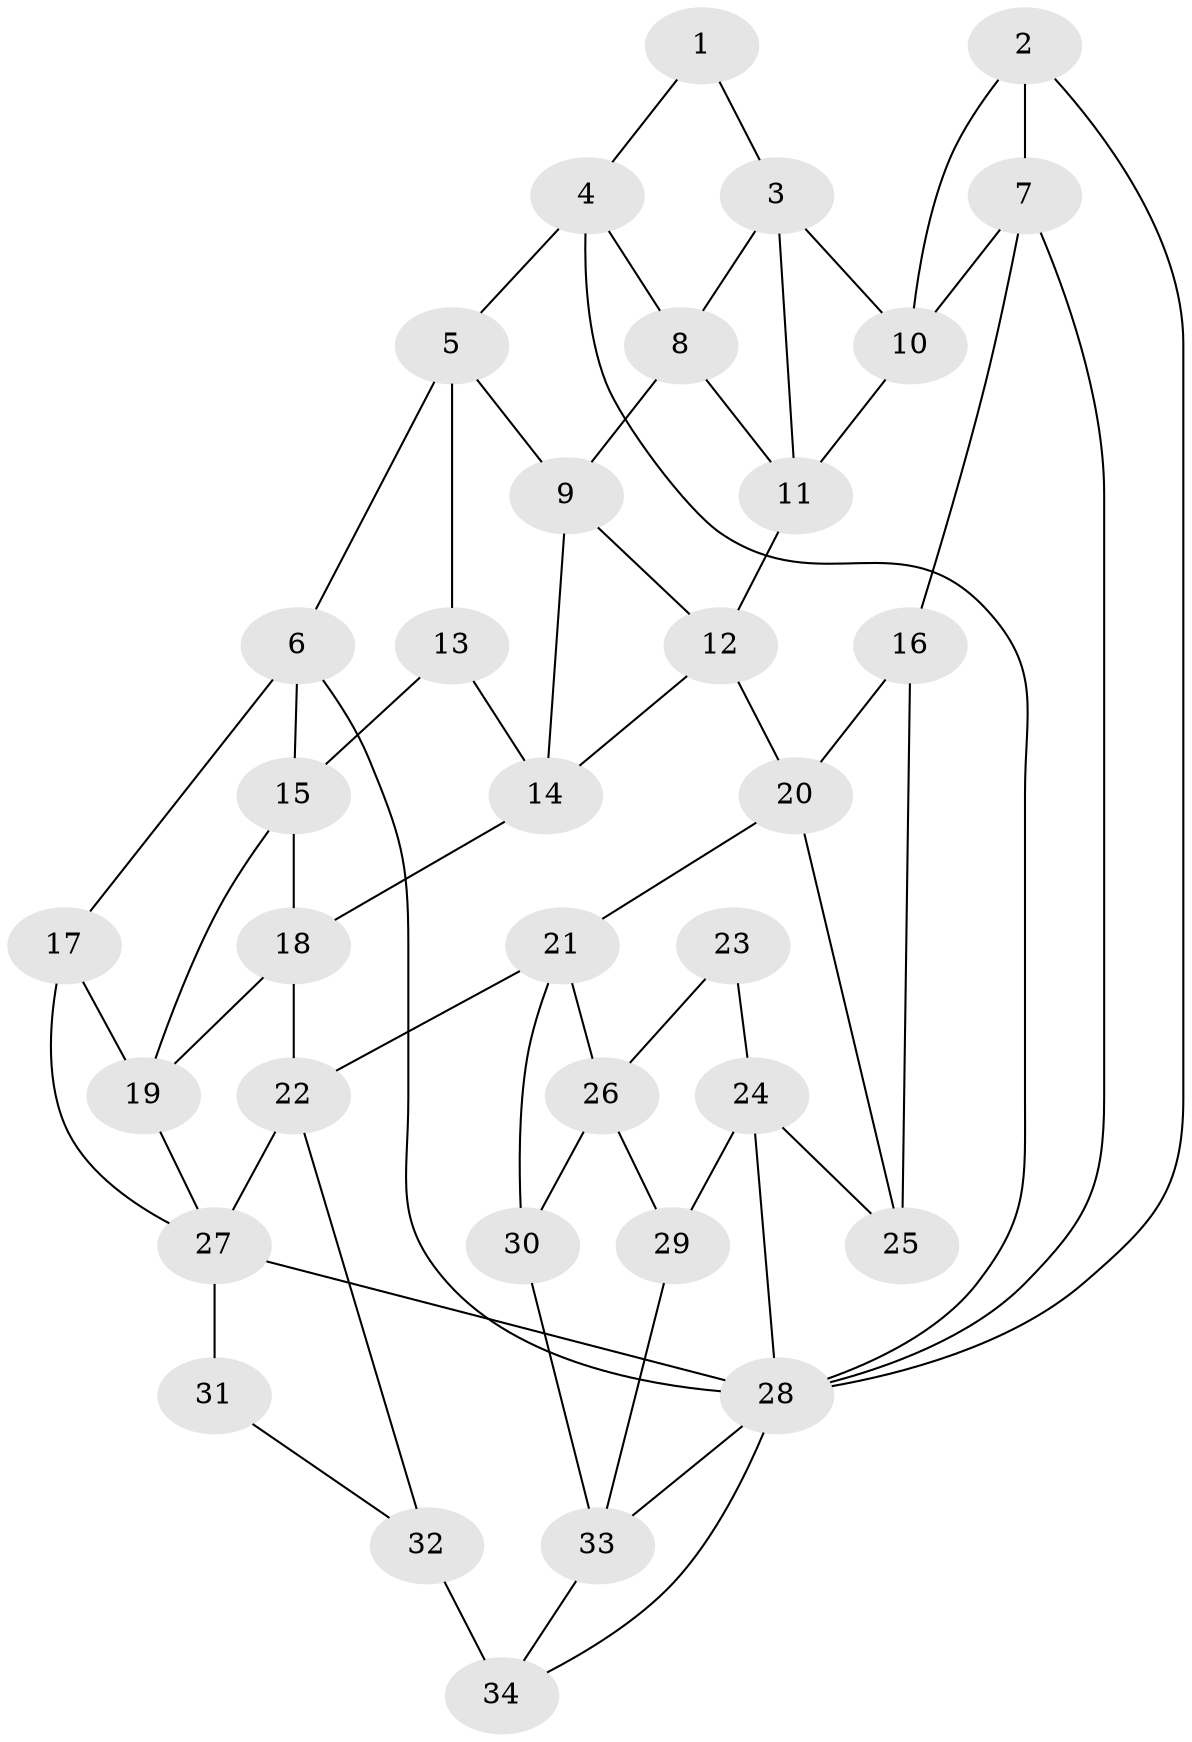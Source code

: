 // original degree distribution, {3: 0.04411764705882353, 6: 0.23529411764705882, 5: 0.4852941176470588, 4: 0.23529411764705882}
// Generated by graph-tools (version 1.1) at 2025/50/03/09/25 03:50:58]
// undirected, 34 vertices, 63 edges
graph export_dot {
graph [start="1"]
  node [color=gray90,style=filled];
  1;
  2;
  3;
  4;
  5;
  6;
  7;
  8;
  9;
  10;
  11;
  12;
  13;
  14;
  15;
  16;
  17;
  18;
  19;
  20;
  21;
  22;
  23;
  24;
  25;
  26;
  27;
  28;
  29;
  30;
  31;
  32;
  33;
  34;
  1 -- 3 [weight=1.0];
  1 -- 4 [weight=1.0];
  2 -- 7 [weight=1.0];
  2 -- 10 [weight=1.0];
  2 -- 28 [weight=1.0];
  3 -- 8 [weight=1.0];
  3 -- 10 [weight=1.0];
  3 -- 11 [weight=1.0];
  4 -- 5 [weight=1.0];
  4 -- 8 [weight=1.0];
  4 -- 28 [weight=1.0];
  5 -- 6 [weight=1.0];
  5 -- 9 [weight=1.0];
  5 -- 13 [weight=1.0];
  6 -- 15 [weight=1.0];
  6 -- 17 [weight=1.0];
  6 -- 28 [weight=1.0];
  7 -- 10 [weight=1.0];
  7 -- 16 [weight=1.0];
  7 -- 28 [weight=1.0];
  8 -- 9 [weight=1.0];
  8 -- 11 [weight=1.0];
  9 -- 12 [weight=1.0];
  9 -- 14 [weight=1.0];
  10 -- 11 [weight=1.0];
  11 -- 12 [weight=1.0];
  12 -- 14 [weight=1.0];
  12 -- 20 [weight=1.0];
  13 -- 14 [weight=1.0];
  13 -- 15 [weight=1.0];
  14 -- 18 [weight=1.0];
  15 -- 18 [weight=1.0];
  15 -- 19 [weight=1.0];
  16 -- 20 [weight=1.0];
  16 -- 25 [weight=1.0];
  17 -- 19 [weight=1.0];
  17 -- 27 [weight=1.0];
  18 -- 19 [weight=1.0];
  18 -- 22 [weight=1.0];
  19 -- 27 [weight=1.0];
  20 -- 21 [weight=1.0];
  20 -- 25 [weight=1.0];
  21 -- 22 [weight=1.0];
  21 -- 26 [weight=1.0];
  21 -- 30 [weight=1.0];
  22 -- 27 [weight=1.0];
  22 -- 32 [weight=1.0];
  23 -- 24 [weight=1.0];
  23 -- 26 [weight=1.0];
  24 -- 25 [weight=1.0];
  24 -- 28 [weight=1.0];
  24 -- 29 [weight=1.0];
  26 -- 29 [weight=1.0];
  26 -- 30 [weight=1.0];
  27 -- 28 [weight=1.0];
  27 -- 31 [weight=2.0];
  28 -- 33 [weight=1.0];
  28 -- 34 [weight=1.0];
  29 -- 33 [weight=1.0];
  30 -- 33 [weight=1.0];
  31 -- 32 [weight=1.0];
  32 -- 34 [weight=2.0];
  33 -- 34 [weight=1.0];
}
